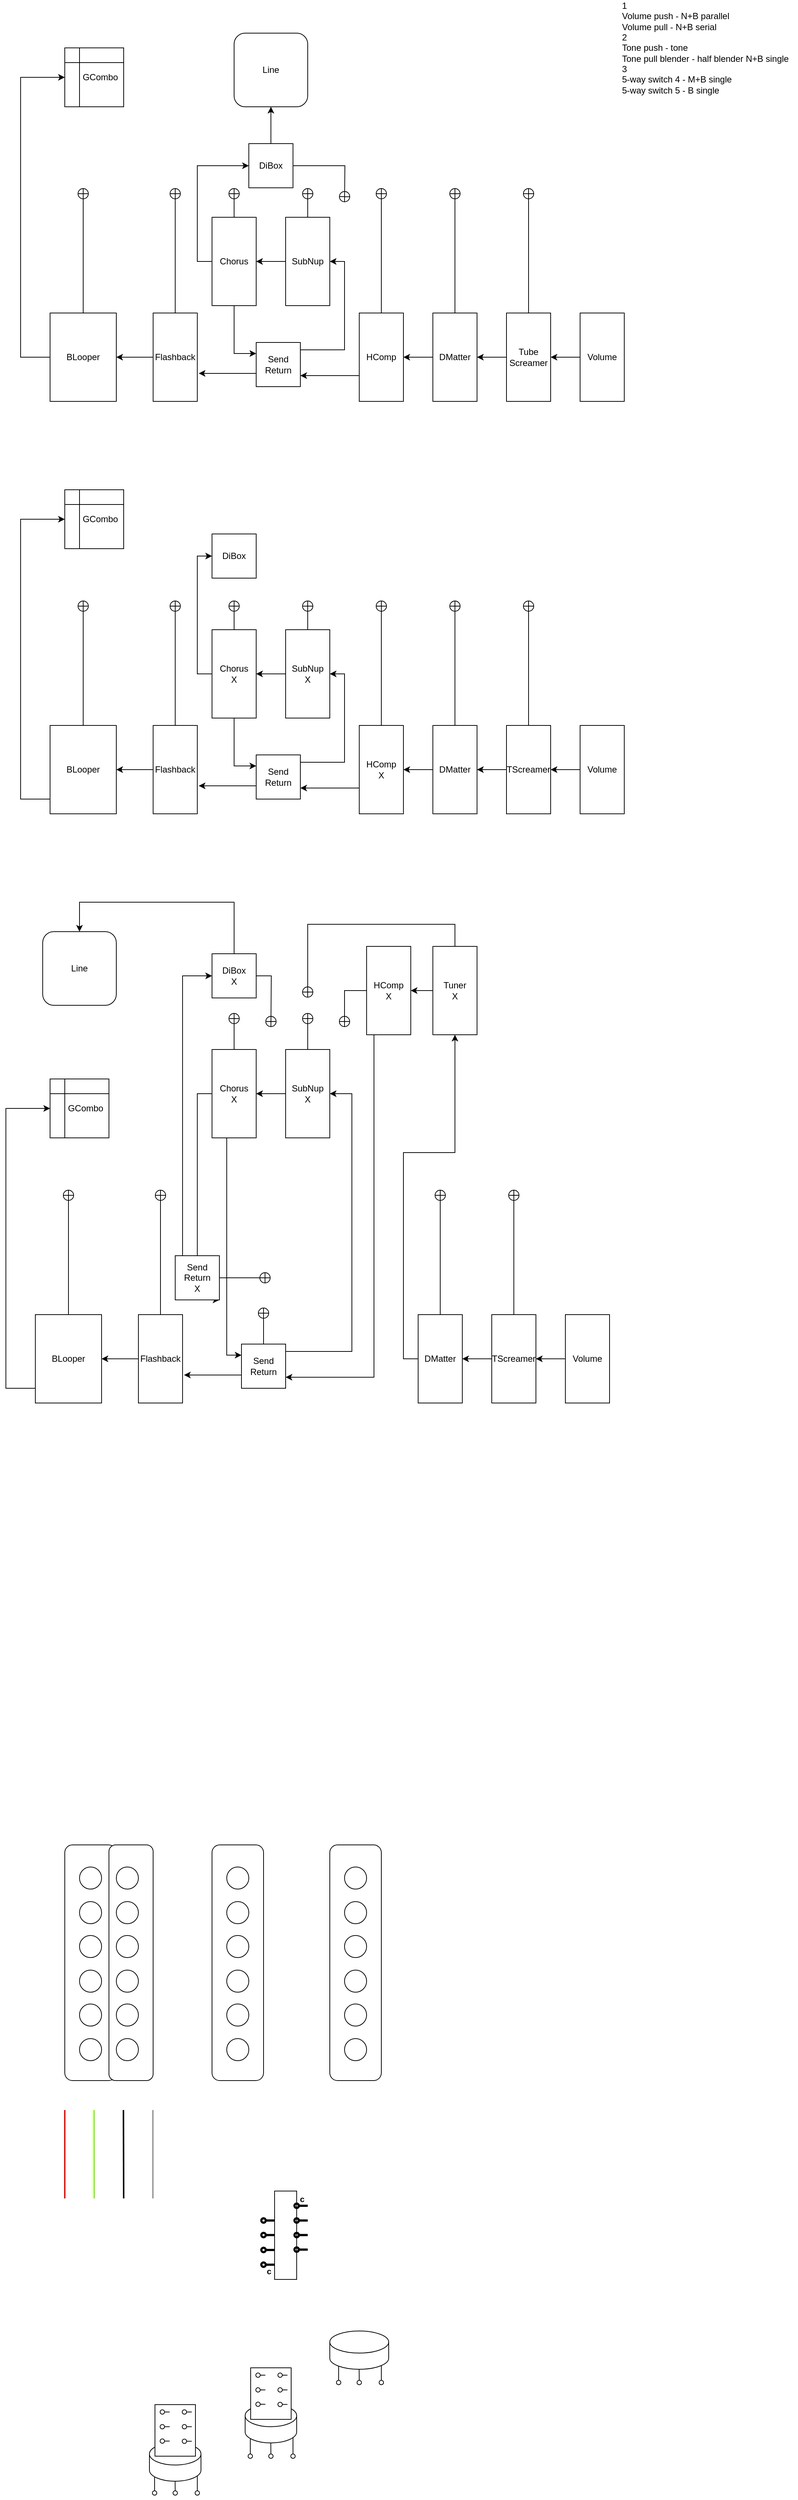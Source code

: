 <mxfile version="14.6.6" type="github">
  <diagram id="bpvqkjl4aAlvQeULc8f-" name="Page-1">
    <mxGraphModel dx="1541" dy="1143" grid="1" gridSize="10" guides="1" tooltips="1" connect="1" arrows="1" fold="1" page="1" pageScale="1" pageWidth="1920" pageHeight="1200" math="0" shadow="0">
      <root>
        <mxCell id="0" />
        <mxCell id="1" parent="0" />
        <mxCell id="CZ7tdCFtSL8VP4PfFQM6-72" value="" style="endArrow=none;html=1;startArrow=oval;startFill=0;" edge="1" parent="1">
          <mxGeometry width="50" height="50" relative="1" as="geometry">
            <mxPoint x="282" y="3400" as="sourcePoint" />
            <mxPoint x="282" y="3370" as="targetPoint" />
          </mxGeometry>
        </mxCell>
        <mxCell id="CZ7tdCFtSL8VP4PfFQM6-73" value="" style="endArrow=none;html=1;startArrow=oval;startFill=0;" edge="1" parent="1">
          <mxGeometry width="50" height="50" relative="1" as="geometry">
            <mxPoint x="310" y="3400" as="sourcePoint" />
            <mxPoint x="309.75" y="3370" as="targetPoint" />
          </mxGeometry>
        </mxCell>
        <mxCell id="CZ7tdCFtSL8VP4PfFQM6-74" value="" style="endArrow=none;html=1;startArrow=oval;startFill=0;" edge="1" parent="1">
          <mxGeometry width="50" height="50" relative="1" as="geometry">
            <mxPoint x="340" y="3400" as="sourcePoint" />
            <mxPoint x="340" y="3370" as="targetPoint" />
          </mxGeometry>
        </mxCell>
        <mxCell id="CZ7tdCFtSL8VP4PfFQM6-83" value="" style="shape=cylinder3;whiteSpace=wrap;html=1;boundedLbl=1;backgroundOutline=1;size=15;" vertex="1" parent="1">
          <mxGeometry x="275" y="3332" width="70" height="52" as="geometry" />
        </mxCell>
        <mxCell id="TJ2ZDpxeR_JlbvTuaroh-30" style="edgeStyle=orthogonalEdgeStyle;rounded=0;orthogonalLoop=1;jettySize=auto;html=1;entryX=0.5;entryY=0;entryDx=0;entryDy=0;" parent="1" source="TJ2ZDpxeR_JlbvTuaroh-1" target="TJ2ZDpxeR_JlbvTuaroh-3" edge="1">
          <mxGeometry relative="1" as="geometry" />
        </mxCell>
        <mxCell id="TJ2ZDpxeR_JlbvTuaroh-38" style="edgeStyle=orthogonalEdgeStyle;rounded=0;orthogonalLoop=1;jettySize=auto;html=1;endArrow=circlePlus;endFill=0;" parent="1" source="TJ2ZDpxeR_JlbvTuaroh-1" edge="1">
          <mxGeometry relative="1" as="geometry">
            <mxPoint x="310" y="270" as="targetPoint" />
          </mxGeometry>
        </mxCell>
        <mxCell id="TJ2ZDpxeR_JlbvTuaroh-1" value="Flashback" style="rounded=0;whiteSpace=wrap;html=1;direction=south;" parent="1" vertex="1">
          <mxGeometry x="280" y="440" width="60" height="120" as="geometry" />
        </mxCell>
        <mxCell id="TJ2ZDpxeR_JlbvTuaroh-17" value="" style="edgeStyle=orthogonalEdgeStyle;rounded=0;orthogonalLoop=1;jettySize=auto;html=1;" parent="1" source="TJ2ZDpxeR_JlbvTuaroh-2" target="TJ2ZDpxeR_JlbvTuaroh-7" edge="1">
          <mxGeometry relative="1" as="geometry" />
        </mxCell>
        <mxCell id="TJ2ZDpxeR_JlbvTuaroh-33" style="edgeStyle=orthogonalEdgeStyle;rounded=0;orthogonalLoop=1;jettySize=auto;html=1;endArrow=circlePlus;endFill=0;" parent="1" source="TJ2ZDpxeR_JlbvTuaroh-2" edge="1">
          <mxGeometry relative="1" as="geometry">
            <mxPoint x="790" y="270" as="targetPoint" />
            <Array as="points">
              <mxPoint x="790" y="420" />
              <mxPoint x="790" y="420" />
            </Array>
          </mxGeometry>
        </mxCell>
        <mxCell id="TJ2ZDpxeR_JlbvTuaroh-2" value="Tube&lt;br&gt;Screamer" style="rounded=0;whiteSpace=wrap;html=1;direction=south;" parent="1" vertex="1">
          <mxGeometry x="760" y="440" width="60" height="120" as="geometry" />
        </mxCell>
        <mxCell id="TJ2ZDpxeR_JlbvTuaroh-40" style="edgeStyle=orthogonalEdgeStyle;rounded=0;orthogonalLoop=1;jettySize=auto;html=1;endArrow=circlePlus;endFill=0;" parent="1" source="TJ2ZDpxeR_JlbvTuaroh-3" edge="1">
          <mxGeometry relative="1" as="geometry">
            <mxPoint x="185" y="270" as="targetPoint" />
          </mxGeometry>
        </mxCell>
        <mxCell id="TJ2ZDpxeR_JlbvTuaroh-43" style="edgeStyle=orthogonalEdgeStyle;rounded=0;orthogonalLoop=1;jettySize=auto;html=1;entryX=0;entryY=0.5;entryDx=0;entryDy=0;endArrow=classic;endFill=1;" parent="1" source="TJ2ZDpxeR_JlbvTuaroh-3" target="TJ2ZDpxeR_JlbvTuaroh-12" edge="1">
          <mxGeometry relative="1" as="geometry">
            <Array as="points">
              <mxPoint x="100" y="500" />
              <mxPoint x="100" y="120" />
            </Array>
          </mxGeometry>
        </mxCell>
        <mxCell id="TJ2ZDpxeR_JlbvTuaroh-3" value="BLooper" style="rounded=0;whiteSpace=wrap;html=1;direction=south;" parent="1" vertex="1">
          <mxGeometry x="140" y="440" width="90" height="120" as="geometry" />
        </mxCell>
        <mxCell id="TJ2ZDpxeR_JlbvTuaroh-25" style="edgeStyle=orthogonalEdgeStyle;rounded=0;orthogonalLoop=1;jettySize=auto;html=1;entryX=0.5;entryY=0;entryDx=0;entryDy=0;" parent="1" source="TJ2ZDpxeR_JlbvTuaroh-4" target="TJ2ZDpxeR_JlbvTuaroh-5" edge="1">
          <mxGeometry relative="1" as="geometry">
            <mxPoint x="310" y="660" as="targetPoint" />
            <Array as="points">
              <mxPoint x="430" y="370" />
              <mxPoint x="430" y="370" />
            </Array>
          </mxGeometry>
        </mxCell>
        <mxCell id="TJ2ZDpxeR_JlbvTuaroh-26" style="edgeStyle=orthogonalEdgeStyle;rounded=0;orthogonalLoop=1;jettySize=auto;html=1;entryX=0.5;entryY=1;entryDx=0;entryDy=0;exitX=0.5;exitY=1;exitDx=0;exitDy=0;" parent="1" source="TJ2ZDpxeR_JlbvTuaroh-5" target="TJ2ZDpxeR_JlbvTuaroh-10" edge="1">
          <mxGeometry relative="1" as="geometry">
            <Array as="points">
              <mxPoint x="340" y="370" />
              <mxPoint x="340" y="240" />
            </Array>
          </mxGeometry>
        </mxCell>
        <mxCell id="TJ2ZDpxeR_JlbvTuaroh-36" style="edgeStyle=orthogonalEdgeStyle;rounded=0;orthogonalLoop=1;jettySize=auto;html=1;exitX=0;exitY=0.5;exitDx=0;exitDy=0;endArrow=circlePlus;endFill=0;" parent="1" source="TJ2ZDpxeR_JlbvTuaroh-4" edge="1">
          <mxGeometry relative="1" as="geometry">
            <mxPoint x="490" y="270" as="targetPoint" />
          </mxGeometry>
        </mxCell>
        <mxCell id="TJ2ZDpxeR_JlbvTuaroh-4" value="SubNup" style="rounded=0;whiteSpace=wrap;html=1;direction=south;" parent="1" vertex="1">
          <mxGeometry x="460" y="310" width="60" height="120" as="geometry" />
        </mxCell>
        <mxCell id="TJ2ZDpxeR_JlbvTuaroh-28" style="edgeStyle=orthogonalEdgeStyle;rounded=0;orthogonalLoop=1;jettySize=auto;html=1;entryX=0.25;entryY=1;entryDx=0;entryDy=0;" parent="1" source="TJ2ZDpxeR_JlbvTuaroh-5" target="TJ2ZDpxeR_JlbvTuaroh-13" edge="1">
          <mxGeometry relative="1" as="geometry" />
        </mxCell>
        <mxCell id="TJ2ZDpxeR_JlbvTuaroh-37" style="edgeStyle=orthogonalEdgeStyle;rounded=0;orthogonalLoop=1;jettySize=auto;html=1;endArrow=circlePlus;endFill=0;" parent="1" source="TJ2ZDpxeR_JlbvTuaroh-5" edge="1">
          <mxGeometry relative="1" as="geometry">
            <mxPoint x="390" y="270" as="targetPoint" />
          </mxGeometry>
        </mxCell>
        <mxCell id="TJ2ZDpxeR_JlbvTuaroh-5" value="Chorus" style="rounded=0;whiteSpace=wrap;html=1;direction=south;" parent="1" vertex="1">
          <mxGeometry x="360" y="310" width="60" height="120" as="geometry" />
        </mxCell>
        <mxCell id="TJ2ZDpxeR_JlbvTuaroh-21" style="edgeStyle=orthogonalEdgeStyle;rounded=0;orthogonalLoop=1;jettySize=auto;html=1;entryX=0.75;entryY=0;entryDx=0;entryDy=0;" parent="1" source="TJ2ZDpxeR_JlbvTuaroh-6" target="TJ2ZDpxeR_JlbvTuaroh-13" edge="1">
          <mxGeometry relative="1" as="geometry">
            <Array as="points">
              <mxPoint x="510" y="525" />
              <mxPoint x="510" y="525" />
            </Array>
          </mxGeometry>
        </mxCell>
        <mxCell id="TJ2ZDpxeR_JlbvTuaroh-35" style="edgeStyle=orthogonalEdgeStyle;rounded=0;orthogonalLoop=1;jettySize=auto;html=1;endArrow=circlePlus;endFill=0;" parent="1" source="TJ2ZDpxeR_JlbvTuaroh-6" edge="1">
          <mxGeometry relative="1" as="geometry">
            <mxPoint x="590" y="270" as="targetPoint" />
          </mxGeometry>
        </mxCell>
        <mxCell id="TJ2ZDpxeR_JlbvTuaroh-6" value="HComp" style="rounded=0;whiteSpace=wrap;html=1;direction=south;" parent="1" vertex="1">
          <mxGeometry x="560" y="440" width="60" height="120" as="geometry" />
        </mxCell>
        <mxCell id="TJ2ZDpxeR_JlbvTuaroh-34" style="edgeStyle=orthogonalEdgeStyle;rounded=0;orthogonalLoop=1;jettySize=auto;html=1;endArrow=circlePlus;endFill=0;" parent="1" source="TJ2ZDpxeR_JlbvTuaroh-7" edge="1">
          <mxGeometry relative="1" as="geometry">
            <mxPoint x="690" y="270" as="targetPoint" />
          </mxGeometry>
        </mxCell>
        <mxCell id="TJ2ZDpxeR_JlbvTuaroh-7" value="DMatter" style="rounded=0;whiteSpace=wrap;html=1;direction=south;" parent="1" vertex="1">
          <mxGeometry x="660" y="440" width="60" height="120" as="geometry" />
        </mxCell>
        <mxCell id="TJ2ZDpxeR_JlbvTuaroh-20" style="edgeStyle=orthogonalEdgeStyle;rounded=0;orthogonalLoop=1;jettySize=auto;html=1;entryX=0.5;entryY=0;entryDx=0;entryDy=0;" parent="1" source="TJ2ZDpxeR_JlbvTuaroh-8" target="TJ2ZDpxeR_JlbvTuaroh-2" edge="1">
          <mxGeometry relative="1" as="geometry">
            <mxPoint x="740" y="525" as="targetPoint" />
            <Array as="points">
              <mxPoint x="840" y="500" />
              <mxPoint x="840" y="500" />
            </Array>
          </mxGeometry>
        </mxCell>
        <mxCell id="TJ2ZDpxeR_JlbvTuaroh-8" value="Volume" style="rounded=0;whiteSpace=wrap;html=1;direction=south;" parent="1" vertex="1">
          <mxGeometry x="860" y="440" width="60" height="120" as="geometry" />
        </mxCell>
        <mxCell id="TJ2ZDpxeR_JlbvTuaroh-41" style="edgeStyle=orthogonalEdgeStyle;rounded=0;orthogonalLoop=1;jettySize=auto;html=1;endArrow=circlePlus;endFill=0;" parent="1" source="TJ2ZDpxeR_JlbvTuaroh-10" edge="1">
          <mxGeometry relative="1" as="geometry">
            <mxPoint x="540" y="290" as="targetPoint" />
          </mxGeometry>
        </mxCell>
        <mxCell id="TJ2ZDpxeR_JlbvTuaroh-42" style="edgeStyle=orthogonalEdgeStyle;rounded=0;orthogonalLoop=1;jettySize=auto;html=1;entryX=0.5;entryY=1;entryDx=0;entryDy=0;endArrow=classic;endFill=1;" parent="1" source="TJ2ZDpxeR_JlbvTuaroh-10" target="TJ2ZDpxeR_JlbvTuaroh-11" edge="1">
          <mxGeometry relative="1" as="geometry" />
        </mxCell>
        <mxCell id="TJ2ZDpxeR_JlbvTuaroh-10" value="DiBox" style="rounded=0;whiteSpace=wrap;html=1;direction=south;" parent="1" vertex="1">
          <mxGeometry x="410" y="210" width="60" height="60" as="geometry" />
        </mxCell>
        <mxCell id="TJ2ZDpxeR_JlbvTuaroh-11" value="Line" style="rounded=1;whiteSpace=wrap;html=1;" parent="1" vertex="1">
          <mxGeometry x="390" y="60" width="100" height="100" as="geometry" />
        </mxCell>
        <mxCell id="TJ2ZDpxeR_JlbvTuaroh-12" value="&amp;nbsp; &amp;nbsp; &amp;nbsp;GCombo" style="shape=internalStorage;whiteSpace=wrap;html=1;backgroundOutline=1;" parent="1" vertex="1">
          <mxGeometry x="160" y="80" width="80" height="80" as="geometry" />
        </mxCell>
        <mxCell id="TJ2ZDpxeR_JlbvTuaroh-24" style="edgeStyle=orthogonalEdgeStyle;rounded=0;orthogonalLoop=1;jettySize=auto;html=1;entryX=0.5;entryY=0;entryDx=0;entryDy=0;" parent="1" source="TJ2ZDpxeR_JlbvTuaroh-13" target="TJ2ZDpxeR_JlbvTuaroh-4" edge="1">
          <mxGeometry relative="1" as="geometry">
            <Array as="points">
              <mxPoint x="540" y="490" />
              <mxPoint x="540" y="370" />
            </Array>
          </mxGeometry>
        </mxCell>
        <mxCell id="TJ2ZDpxeR_JlbvTuaroh-29" style="edgeStyle=orthogonalEdgeStyle;rounded=0;orthogonalLoop=1;jettySize=auto;html=1;entryX=0.683;entryY=-0.033;entryDx=0;entryDy=0;entryPerimeter=0;" parent="1" source="TJ2ZDpxeR_JlbvTuaroh-13" target="TJ2ZDpxeR_JlbvTuaroh-1" edge="1">
          <mxGeometry relative="1" as="geometry">
            <mxPoint x="360" y="510" as="targetPoint" />
            <Array as="points">
              <mxPoint x="400" y="522" />
              <mxPoint x="400" y="522" />
            </Array>
          </mxGeometry>
        </mxCell>
        <mxCell id="TJ2ZDpxeR_JlbvTuaroh-13" value="Send&lt;br&gt;Return" style="rounded=0;whiteSpace=wrap;html=1;direction=south;" parent="1" vertex="1">
          <mxGeometry x="420" y="480" width="60" height="60" as="geometry" />
        </mxCell>
        <mxCell id="TJ2ZDpxeR_JlbvTuaroh-16" value="" style="edgeStyle=orthogonalEdgeStyle;rounded=0;orthogonalLoop=1;jettySize=auto;html=1;exitX=0.5;exitY=1;exitDx=0;exitDy=0;" parent="1" source="TJ2ZDpxeR_JlbvTuaroh-7" target="TJ2ZDpxeR_JlbvTuaroh-6" edge="1">
          <mxGeometry relative="1" as="geometry">
            <mxPoint x="680" y="520" as="sourcePoint" />
            <Array as="points">
              <mxPoint x="640" y="500" />
              <mxPoint x="640" y="500" />
            </Array>
          </mxGeometry>
        </mxCell>
        <mxCell id="TJ2ZDpxeR_JlbvTuaroh-44" style="edgeStyle=orthogonalEdgeStyle;rounded=0;orthogonalLoop=1;jettySize=auto;html=1;entryX=0.5;entryY=0;entryDx=0;entryDy=0;" parent="1" source="TJ2ZDpxeR_JlbvTuaroh-46" target="TJ2ZDpxeR_JlbvTuaroh-52" edge="1">
          <mxGeometry relative="1" as="geometry" />
        </mxCell>
        <mxCell id="TJ2ZDpxeR_JlbvTuaroh-45" style="edgeStyle=orthogonalEdgeStyle;rounded=0;orthogonalLoop=1;jettySize=auto;html=1;endArrow=circlePlus;endFill=0;" parent="1" source="TJ2ZDpxeR_JlbvTuaroh-46" edge="1">
          <mxGeometry relative="1" as="geometry">
            <mxPoint x="310" y="830" as="targetPoint" />
          </mxGeometry>
        </mxCell>
        <mxCell id="TJ2ZDpxeR_JlbvTuaroh-46" value="Flashback" style="rounded=0;whiteSpace=wrap;html=1;direction=south;" parent="1" vertex="1">
          <mxGeometry x="280" y="1000" width="60" height="120" as="geometry" />
        </mxCell>
        <mxCell id="TJ2ZDpxeR_JlbvTuaroh-47" value="" style="edgeStyle=orthogonalEdgeStyle;rounded=0;orthogonalLoop=1;jettySize=auto;html=1;" parent="1" source="TJ2ZDpxeR_JlbvTuaroh-49" target="TJ2ZDpxeR_JlbvTuaroh-65" edge="1">
          <mxGeometry relative="1" as="geometry" />
        </mxCell>
        <mxCell id="TJ2ZDpxeR_JlbvTuaroh-48" style="edgeStyle=orthogonalEdgeStyle;rounded=0;orthogonalLoop=1;jettySize=auto;html=1;endArrow=circlePlus;endFill=0;" parent="1" source="TJ2ZDpxeR_JlbvTuaroh-49" edge="1">
          <mxGeometry relative="1" as="geometry">
            <mxPoint x="790" y="830" as="targetPoint" />
            <Array as="points">
              <mxPoint x="790" y="830" />
            </Array>
          </mxGeometry>
        </mxCell>
        <mxCell id="TJ2ZDpxeR_JlbvTuaroh-49" value="TScreamer" style="rounded=0;whiteSpace=wrap;html=1;direction=south;" parent="1" vertex="1">
          <mxGeometry x="760" y="1000" width="60" height="120" as="geometry" />
        </mxCell>
        <mxCell id="TJ2ZDpxeR_JlbvTuaroh-50" style="edgeStyle=orthogonalEdgeStyle;rounded=0;orthogonalLoop=1;jettySize=auto;html=1;endArrow=circlePlus;endFill=0;" parent="1" source="TJ2ZDpxeR_JlbvTuaroh-52" edge="1">
          <mxGeometry relative="1" as="geometry">
            <mxPoint x="185" y="830" as="targetPoint" />
          </mxGeometry>
        </mxCell>
        <mxCell id="TJ2ZDpxeR_JlbvTuaroh-51" style="edgeStyle=orthogonalEdgeStyle;rounded=0;orthogonalLoop=1;jettySize=auto;html=1;entryX=0;entryY=0.5;entryDx=0;entryDy=0;endArrow=classic;endFill=1;" parent="1" source="TJ2ZDpxeR_JlbvTuaroh-52" target="TJ2ZDpxeR_JlbvTuaroh-72" edge="1">
          <mxGeometry relative="1" as="geometry">
            <Array as="points">
              <mxPoint x="100" y="1100" />
              <mxPoint x="100" y="720" />
            </Array>
          </mxGeometry>
        </mxCell>
        <mxCell id="TJ2ZDpxeR_JlbvTuaroh-52" value="BLooper" style="rounded=0;whiteSpace=wrap;html=1;direction=south;" parent="1" vertex="1">
          <mxGeometry x="140" y="1000" width="90" height="120" as="geometry" />
        </mxCell>
        <mxCell id="TJ2ZDpxeR_JlbvTuaroh-53" style="edgeStyle=orthogonalEdgeStyle;rounded=0;orthogonalLoop=1;jettySize=auto;html=1;entryX=0.5;entryY=0;entryDx=0;entryDy=0;" parent="1" source="TJ2ZDpxeR_JlbvTuaroh-56" target="TJ2ZDpxeR_JlbvTuaroh-59" edge="1">
          <mxGeometry relative="1" as="geometry">
            <mxPoint x="310" y="1220" as="targetPoint" />
            <Array as="points">
              <mxPoint x="430" y="930" />
              <mxPoint x="430" y="930" />
            </Array>
          </mxGeometry>
        </mxCell>
        <mxCell id="TJ2ZDpxeR_JlbvTuaroh-54" style="edgeStyle=orthogonalEdgeStyle;rounded=0;orthogonalLoop=1;jettySize=auto;html=1;entryX=0.5;entryY=1;entryDx=0;entryDy=0;exitX=0.5;exitY=1;exitDx=0;exitDy=0;" parent="1" source="TJ2ZDpxeR_JlbvTuaroh-59" target="TJ2ZDpxeR_JlbvTuaroh-70" edge="1">
          <mxGeometry relative="1" as="geometry">
            <Array as="points">
              <mxPoint x="340" y="930" />
              <mxPoint x="340" y="770" />
            </Array>
          </mxGeometry>
        </mxCell>
        <mxCell id="TJ2ZDpxeR_JlbvTuaroh-55" style="edgeStyle=orthogonalEdgeStyle;rounded=0;orthogonalLoop=1;jettySize=auto;html=1;exitX=0;exitY=0.5;exitDx=0;exitDy=0;endArrow=circlePlus;endFill=0;" parent="1" source="TJ2ZDpxeR_JlbvTuaroh-56" edge="1">
          <mxGeometry relative="1" as="geometry">
            <mxPoint x="490" y="830" as="targetPoint" />
          </mxGeometry>
        </mxCell>
        <mxCell id="TJ2ZDpxeR_JlbvTuaroh-56" value="SubNup&lt;br&gt;X" style="rounded=0;whiteSpace=wrap;html=1;direction=south;" parent="1" vertex="1">
          <mxGeometry x="460" y="870" width="60" height="120" as="geometry" />
        </mxCell>
        <mxCell id="TJ2ZDpxeR_JlbvTuaroh-57" style="edgeStyle=orthogonalEdgeStyle;rounded=0;orthogonalLoop=1;jettySize=auto;html=1;entryX=0.25;entryY=1;entryDx=0;entryDy=0;" parent="1" source="TJ2ZDpxeR_JlbvTuaroh-59" target="TJ2ZDpxeR_JlbvTuaroh-75" edge="1">
          <mxGeometry relative="1" as="geometry" />
        </mxCell>
        <mxCell id="TJ2ZDpxeR_JlbvTuaroh-58" style="edgeStyle=orthogonalEdgeStyle;rounded=0;orthogonalLoop=1;jettySize=auto;html=1;endArrow=circlePlus;endFill=0;" parent="1" source="TJ2ZDpxeR_JlbvTuaroh-59" edge="1">
          <mxGeometry relative="1" as="geometry">
            <mxPoint x="390" y="830" as="targetPoint" />
          </mxGeometry>
        </mxCell>
        <mxCell id="TJ2ZDpxeR_JlbvTuaroh-59" value="Chorus&lt;br&gt;X" style="rounded=0;whiteSpace=wrap;html=1;direction=south;" parent="1" vertex="1">
          <mxGeometry x="360" y="870" width="60" height="120" as="geometry" />
        </mxCell>
        <mxCell id="TJ2ZDpxeR_JlbvTuaroh-60" style="edgeStyle=orthogonalEdgeStyle;rounded=0;orthogonalLoop=1;jettySize=auto;html=1;entryX=0.75;entryY=0;entryDx=0;entryDy=0;" parent="1" source="TJ2ZDpxeR_JlbvTuaroh-62" target="TJ2ZDpxeR_JlbvTuaroh-75" edge="1">
          <mxGeometry relative="1" as="geometry">
            <Array as="points">
              <mxPoint x="510" y="1085" />
              <mxPoint x="510" y="1085" />
            </Array>
          </mxGeometry>
        </mxCell>
        <mxCell id="TJ2ZDpxeR_JlbvTuaroh-61" style="edgeStyle=orthogonalEdgeStyle;rounded=0;orthogonalLoop=1;jettySize=auto;html=1;endArrow=circlePlus;endFill=0;" parent="1" source="TJ2ZDpxeR_JlbvTuaroh-62" edge="1">
          <mxGeometry relative="1" as="geometry">
            <mxPoint x="590" y="830" as="targetPoint" />
          </mxGeometry>
        </mxCell>
        <mxCell id="TJ2ZDpxeR_JlbvTuaroh-62" value="HComp&lt;br&gt;X" style="rounded=0;whiteSpace=wrap;html=1;direction=south;" parent="1" vertex="1">
          <mxGeometry x="560" y="1000" width="60" height="120" as="geometry" />
        </mxCell>
        <mxCell id="TJ2ZDpxeR_JlbvTuaroh-64" style="edgeStyle=orthogonalEdgeStyle;rounded=0;orthogonalLoop=1;jettySize=auto;html=1;endArrow=circlePlus;endFill=0;" parent="1" source="TJ2ZDpxeR_JlbvTuaroh-65" edge="1">
          <mxGeometry relative="1" as="geometry">
            <mxPoint x="690" y="830" as="targetPoint" />
          </mxGeometry>
        </mxCell>
        <mxCell id="TJ2ZDpxeR_JlbvTuaroh-65" value="DMatter" style="rounded=0;whiteSpace=wrap;html=1;direction=south;" parent="1" vertex="1">
          <mxGeometry x="660" y="1000" width="60" height="120" as="geometry" />
        </mxCell>
        <mxCell id="TJ2ZDpxeR_JlbvTuaroh-66" style="edgeStyle=orthogonalEdgeStyle;rounded=0;orthogonalLoop=1;jettySize=auto;html=1;entryX=0.5;entryY=0;entryDx=0;entryDy=0;" parent="1" source="TJ2ZDpxeR_JlbvTuaroh-67" target="TJ2ZDpxeR_JlbvTuaroh-49" edge="1">
          <mxGeometry relative="1" as="geometry">
            <Array as="points">
              <mxPoint x="840" y="1060" />
              <mxPoint x="840" y="1060" />
            </Array>
            <mxPoint x="740" y="1085" as="targetPoint" />
          </mxGeometry>
        </mxCell>
        <mxCell id="TJ2ZDpxeR_JlbvTuaroh-67" value="Volume" style="rounded=0;whiteSpace=wrap;html=1;direction=south;" parent="1" vertex="1">
          <mxGeometry x="860" y="1000" width="60" height="120" as="geometry" />
        </mxCell>
        <mxCell id="TJ2ZDpxeR_JlbvTuaroh-70" value="DiBox" style="rounded=0;whiteSpace=wrap;html=1;direction=south;" parent="1" vertex="1">
          <mxGeometry x="360" y="740" width="60" height="60" as="geometry" />
        </mxCell>
        <mxCell id="TJ2ZDpxeR_JlbvTuaroh-72" value="&amp;nbsp; &amp;nbsp; &amp;nbsp;GCombo" style="shape=internalStorage;whiteSpace=wrap;html=1;backgroundOutline=1;" parent="1" vertex="1">
          <mxGeometry x="160" y="680" width="80" height="80" as="geometry" />
        </mxCell>
        <mxCell id="TJ2ZDpxeR_JlbvTuaroh-73" style="edgeStyle=orthogonalEdgeStyle;rounded=0;orthogonalLoop=1;jettySize=auto;html=1;entryX=0.5;entryY=0;entryDx=0;entryDy=0;" parent="1" source="TJ2ZDpxeR_JlbvTuaroh-75" target="TJ2ZDpxeR_JlbvTuaroh-56" edge="1">
          <mxGeometry relative="1" as="geometry">
            <Array as="points">
              <mxPoint x="540" y="1050" />
              <mxPoint x="540" y="930" />
            </Array>
          </mxGeometry>
        </mxCell>
        <mxCell id="TJ2ZDpxeR_JlbvTuaroh-74" style="edgeStyle=orthogonalEdgeStyle;rounded=0;orthogonalLoop=1;jettySize=auto;html=1;entryX=0.683;entryY=-0.033;entryDx=0;entryDy=0;entryPerimeter=0;" parent="1" source="TJ2ZDpxeR_JlbvTuaroh-75" target="TJ2ZDpxeR_JlbvTuaroh-46" edge="1">
          <mxGeometry relative="1" as="geometry">
            <mxPoint x="360" y="1070" as="targetPoint" />
            <Array as="points">
              <mxPoint x="400" y="1082" />
              <mxPoint x="400" y="1082" />
            </Array>
          </mxGeometry>
        </mxCell>
        <mxCell id="TJ2ZDpxeR_JlbvTuaroh-75" value="Send&lt;br&gt;Return" style="rounded=0;whiteSpace=wrap;html=1;direction=south;" parent="1" vertex="1">
          <mxGeometry x="420" y="1040" width="60" height="60" as="geometry" />
        </mxCell>
        <mxCell id="TJ2ZDpxeR_JlbvTuaroh-76" value="" style="edgeStyle=orthogonalEdgeStyle;rounded=0;orthogonalLoop=1;jettySize=auto;html=1;exitX=0.5;exitY=1;exitDx=0;exitDy=0;" parent="1" source="TJ2ZDpxeR_JlbvTuaroh-65" target="TJ2ZDpxeR_JlbvTuaroh-62" edge="1">
          <mxGeometry relative="1" as="geometry">
            <Array as="points">
              <mxPoint x="650" y="1060" />
              <mxPoint x="650" y="1060" />
            </Array>
            <mxPoint x="680" y="1080" as="sourcePoint" />
          </mxGeometry>
        </mxCell>
        <mxCell id="TJ2ZDpxeR_JlbvTuaroh-79" style="edgeStyle=orthogonalEdgeStyle;rounded=0;orthogonalLoop=1;jettySize=auto;html=1;entryX=0.5;entryY=0;entryDx=0;entryDy=0;" parent="1" source="TJ2ZDpxeR_JlbvTuaroh-81" target="TJ2ZDpxeR_JlbvTuaroh-87" edge="1">
          <mxGeometry relative="1" as="geometry" />
        </mxCell>
        <mxCell id="TJ2ZDpxeR_JlbvTuaroh-80" style="edgeStyle=orthogonalEdgeStyle;rounded=0;orthogonalLoop=1;jettySize=auto;html=1;endArrow=circlePlus;endFill=0;" parent="1" source="TJ2ZDpxeR_JlbvTuaroh-81" edge="1">
          <mxGeometry relative="1" as="geometry">
            <mxPoint x="290" y="1630" as="targetPoint" />
          </mxGeometry>
        </mxCell>
        <mxCell id="TJ2ZDpxeR_JlbvTuaroh-81" value="Flashback" style="rounded=0;whiteSpace=wrap;html=1;direction=south;" parent="1" vertex="1">
          <mxGeometry x="260" y="1800" width="60" height="120" as="geometry" />
        </mxCell>
        <mxCell id="TJ2ZDpxeR_JlbvTuaroh-82" value="" style="edgeStyle=orthogonalEdgeStyle;rounded=0;orthogonalLoop=1;jettySize=auto;html=1;" parent="1" source="TJ2ZDpxeR_JlbvTuaroh-84" target="TJ2ZDpxeR_JlbvTuaroh-99" edge="1">
          <mxGeometry relative="1" as="geometry" />
        </mxCell>
        <mxCell id="TJ2ZDpxeR_JlbvTuaroh-83" style="edgeStyle=orthogonalEdgeStyle;rounded=0;orthogonalLoop=1;jettySize=auto;html=1;endArrow=circlePlus;endFill=0;" parent="1" source="TJ2ZDpxeR_JlbvTuaroh-84" edge="1">
          <mxGeometry relative="1" as="geometry">
            <mxPoint x="770" y="1630" as="targetPoint" />
            <Array as="points">
              <mxPoint x="770" y="1630" />
            </Array>
          </mxGeometry>
        </mxCell>
        <mxCell id="TJ2ZDpxeR_JlbvTuaroh-84" value="TScreamer" style="rounded=0;whiteSpace=wrap;html=1;direction=south;" parent="1" vertex="1">
          <mxGeometry x="740" y="1800" width="60" height="120" as="geometry" />
        </mxCell>
        <mxCell id="TJ2ZDpxeR_JlbvTuaroh-85" style="edgeStyle=orthogonalEdgeStyle;rounded=0;orthogonalLoop=1;jettySize=auto;html=1;endArrow=circlePlus;endFill=0;" parent="1" source="TJ2ZDpxeR_JlbvTuaroh-87" edge="1">
          <mxGeometry relative="1" as="geometry">
            <mxPoint x="165" y="1630" as="targetPoint" />
          </mxGeometry>
        </mxCell>
        <mxCell id="TJ2ZDpxeR_JlbvTuaroh-86" style="edgeStyle=orthogonalEdgeStyle;rounded=0;orthogonalLoop=1;jettySize=auto;html=1;entryX=0;entryY=0.5;entryDx=0;entryDy=0;endArrow=classic;endFill=1;" parent="1" source="TJ2ZDpxeR_JlbvTuaroh-87" target="TJ2ZDpxeR_JlbvTuaroh-103" edge="1">
          <mxGeometry relative="1" as="geometry">
            <Array as="points">
              <mxPoint x="80" y="1900" />
              <mxPoint x="80" y="1520" />
            </Array>
          </mxGeometry>
        </mxCell>
        <mxCell id="TJ2ZDpxeR_JlbvTuaroh-87" value="BLooper" style="rounded=0;whiteSpace=wrap;html=1;direction=south;" parent="1" vertex="1">
          <mxGeometry x="120" y="1800" width="90" height="120" as="geometry" />
        </mxCell>
        <mxCell id="TJ2ZDpxeR_JlbvTuaroh-88" style="edgeStyle=orthogonalEdgeStyle;rounded=0;orthogonalLoop=1;jettySize=auto;html=1;entryX=0.5;entryY=0;entryDx=0;entryDy=0;" parent="1" source="TJ2ZDpxeR_JlbvTuaroh-91" target="TJ2ZDpxeR_JlbvTuaroh-94" edge="1">
          <mxGeometry relative="1" as="geometry">
            <mxPoint x="310" y="1790" as="targetPoint" />
            <Array as="points">
              <mxPoint x="430" y="1500" />
              <mxPoint x="430" y="1500" />
            </Array>
          </mxGeometry>
        </mxCell>
        <mxCell id="TJ2ZDpxeR_JlbvTuaroh-89" style="edgeStyle=orthogonalEdgeStyle;rounded=0;orthogonalLoop=1;jettySize=auto;html=1;entryX=1;entryY=0;entryDx=0;entryDy=0;exitX=0.5;exitY=1;exitDx=0;exitDy=0;" parent="1" source="TJ2ZDpxeR_JlbvTuaroh-94" target="TJ2ZDpxeR_JlbvTuaroh-111" edge="1">
          <mxGeometry relative="1" as="geometry">
            <Array as="points">
              <mxPoint x="340" y="1500" />
            </Array>
          </mxGeometry>
        </mxCell>
        <mxCell id="TJ2ZDpxeR_JlbvTuaroh-90" style="edgeStyle=orthogonalEdgeStyle;rounded=0;orthogonalLoop=1;jettySize=auto;html=1;exitX=0;exitY=0.5;exitDx=0;exitDy=0;endArrow=circlePlus;endFill=0;" parent="1" source="TJ2ZDpxeR_JlbvTuaroh-91" edge="1">
          <mxGeometry relative="1" as="geometry">
            <mxPoint x="490" y="1390" as="targetPoint" />
            <Array as="points">
              <mxPoint x="490" y="1400" />
              <mxPoint x="490" y="1400" />
            </Array>
          </mxGeometry>
        </mxCell>
        <mxCell id="TJ2ZDpxeR_JlbvTuaroh-91" value="SubNup&lt;br&gt;X" style="rounded=0;whiteSpace=wrap;html=1;direction=south;" parent="1" vertex="1">
          <mxGeometry x="460" y="1440" width="60" height="120" as="geometry" />
        </mxCell>
        <mxCell id="TJ2ZDpxeR_JlbvTuaroh-92" style="edgeStyle=orthogonalEdgeStyle;rounded=0;orthogonalLoop=1;jettySize=auto;html=1;entryX=0.25;entryY=1;entryDx=0;entryDy=0;" parent="1" source="TJ2ZDpxeR_JlbvTuaroh-94" target="TJ2ZDpxeR_JlbvTuaroh-106" edge="1">
          <mxGeometry relative="1" as="geometry">
            <Array as="points">
              <mxPoint x="380" y="1855" />
            </Array>
          </mxGeometry>
        </mxCell>
        <mxCell id="TJ2ZDpxeR_JlbvTuaroh-93" style="edgeStyle=orthogonalEdgeStyle;rounded=0;orthogonalLoop=1;jettySize=auto;html=1;endArrow=circlePlus;endFill=0;" parent="1" source="TJ2ZDpxeR_JlbvTuaroh-94" edge="1">
          <mxGeometry relative="1" as="geometry">
            <mxPoint x="390" y="1390" as="targetPoint" />
            <Array as="points">
              <mxPoint x="390" y="1400" />
              <mxPoint x="390" y="1400" />
            </Array>
          </mxGeometry>
        </mxCell>
        <mxCell id="TJ2ZDpxeR_JlbvTuaroh-94" value="Chorus&lt;br&gt;X" style="rounded=0;whiteSpace=wrap;html=1;direction=south;" parent="1" vertex="1">
          <mxGeometry x="360" y="1440" width="60" height="120" as="geometry" />
        </mxCell>
        <mxCell id="TJ2ZDpxeR_JlbvTuaroh-95" style="edgeStyle=orthogonalEdgeStyle;rounded=0;orthogonalLoop=1;jettySize=auto;html=1;entryX=0.75;entryY=0;entryDx=0;entryDy=0;" parent="1" source="TJ2ZDpxeR_JlbvTuaroh-97" target="TJ2ZDpxeR_JlbvTuaroh-106" edge="1">
          <mxGeometry relative="1" as="geometry">
            <Array as="points">
              <mxPoint x="580" y="1885" />
            </Array>
          </mxGeometry>
        </mxCell>
        <mxCell id="TJ2ZDpxeR_JlbvTuaroh-96" style="edgeStyle=orthogonalEdgeStyle;rounded=0;orthogonalLoop=1;jettySize=auto;html=1;endArrow=circlePlus;endFill=0;" parent="1" source="TJ2ZDpxeR_JlbvTuaroh-97" edge="1">
          <mxGeometry relative="1" as="geometry">
            <mxPoint x="540" y="1410" as="targetPoint" />
            <Array as="points">
              <mxPoint x="540" y="1360" />
            </Array>
          </mxGeometry>
        </mxCell>
        <mxCell id="TJ2ZDpxeR_JlbvTuaroh-97" value="HComp&lt;br&gt;X" style="rounded=0;whiteSpace=wrap;html=1;direction=south;" parent="1" vertex="1">
          <mxGeometry x="570" y="1300" width="60" height="120" as="geometry" />
        </mxCell>
        <mxCell id="TJ2ZDpxeR_JlbvTuaroh-98" style="edgeStyle=orthogonalEdgeStyle;rounded=0;orthogonalLoop=1;jettySize=auto;html=1;endArrow=circlePlus;endFill=0;" parent="1" source="TJ2ZDpxeR_JlbvTuaroh-99" edge="1">
          <mxGeometry relative="1" as="geometry">
            <mxPoint x="670" y="1630" as="targetPoint" />
          </mxGeometry>
        </mxCell>
        <mxCell id="TJ2ZDpxeR_JlbvTuaroh-99" value="DMatter" style="rounded=0;whiteSpace=wrap;html=1;direction=south;" parent="1" vertex="1">
          <mxGeometry x="640" y="1800" width="60" height="120" as="geometry" />
        </mxCell>
        <mxCell id="TJ2ZDpxeR_JlbvTuaroh-100" style="edgeStyle=orthogonalEdgeStyle;rounded=0;orthogonalLoop=1;jettySize=auto;html=1;entryX=0.5;entryY=0;entryDx=0;entryDy=0;" parent="1" source="TJ2ZDpxeR_JlbvTuaroh-101" target="TJ2ZDpxeR_JlbvTuaroh-84" edge="1">
          <mxGeometry relative="1" as="geometry">
            <Array as="points">
              <mxPoint x="820" y="1860" />
              <mxPoint x="820" y="1860" />
            </Array>
            <mxPoint x="720" y="1885" as="targetPoint" />
          </mxGeometry>
        </mxCell>
        <mxCell id="TJ2ZDpxeR_JlbvTuaroh-101" value="Volume" style="rounded=0;whiteSpace=wrap;html=1;direction=south;" parent="1" vertex="1">
          <mxGeometry x="840" y="1800" width="60" height="120" as="geometry" />
        </mxCell>
        <mxCell id="TJ2ZDpxeR_JlbvTuaroh-108" style="edgeStyle=orthogonalEdgeStyle;rounded=0;orthogonalLoop=1;jettySize=auto;html=1;endArrow=circlePlus;endFill=0;" parent="1" source="TJ2ZDpxeR_JlbvTuaroh-102" edge="1">
          <mxGeometry relative="1" as="geometry">
            <mxPoint x="440" y="1410" as="targetPoint" />
          </mxGeometry>
        </mxCell>
        <mxCell id="TJ2ZDpxeR_JlbvTuaroh-110" style="edgeStyle=orthogonalEdgeStyle;rounded=0;orthogonalLoop=1;jettySize=auto;html=1;endArrow=classic;endFill=1;" parent="1" source="TJ2ZDpxeR_JlbvTuaroh-102" target="TJ2ZDpxeR_JlbvTuaroh-109" edge="1">
          <mxGeometry relative="1" as="geometry">
            <Array as="points">
              <mxPoint x="390" y="1240" />
              <mxPoint x="180" y="1240" />
            </Array>
          </mxGeometry>
        </mxCell>
        <mxCell id="TJ2ZDpxeR_JlbvTuaroh-102" value="DiBox&lt;br&gt;X" style="rounded=0;whiteSpace=wrap;html=1;direction=south;" parent="1" vertex="1">
          <mxGeometry x="360" y="1310" width="60" height="60" as="geometry" />
        </mxCell>
        <mxCell id="TJ2ZDpxeR_JlbvTuaroh-103" value="&amp;nbsp; &amp;nbsp; &amp;nbsp;GCombo" style="shape=internalStorage;whiteSpace=wrap;html=1;backgroundOutline=1;" parent="1" vertex="1">
          <mxGeometry x="140" y="1480" width="80" height="80" as="geometry" />
        </mxCell>
        <mxCell id="TJ2ZDpxeR_JlbvTuaroh-104" style="edgeStyle=orthogonalEdgeStyle;rounded=0;orthogonalLoop=1;jettySize=auto;html=1;entryX=0.5;entryY=0;entryDx=0;entryDy=0;" parent="1" source="TJ2ZDpxeR_JlbvTuaroh-106" target="TJ2ZDpxeR_JlbvTuaroh-91" edge="1">
          <mxGeometry relative="1" as="geometry">
            <Array as="points">
              <mxPoint x="550" y="1850" />
              <mxPoint x="550" y="1500" />
            </Array>
          </mxGeometry>
        </mxCell>
        <mxCell id="TJ2ZDpxeR_JlbvTuaroh-105" style="edgeStyle=orthogonalEdgeStyle;rounded=0;orthogonalLoop=1;jettySize=auto;html=1;entryX=0.683;entryY=-0.033;entryDx=0;entryDy=0;entryPerimeter=0;" parent="1" source="TJ2ZDpxeR_JlbvTuaroh-106" target="TJ2ZDpxeR_JlbvTuaroh-81" edge="1">
          <mxGeometry relative="1" as="geometry">
            <mxPoint x="340" y="1870" as="targetPoint" />
            <Array as="points">
              <mxPoint x="380" y="1882" />
              <mxPoint x="380" y="1882" />
            </Array>
          </mxGeometry>
        </mxCell>
        <mxCell id="TJ2ZDpxeR_JlbvTuaroh-118" style="edgeStyle=orthogonalEdgeStyle;rounded=0;orthogonalLoop=1;jettySize=auto;html=1;endArrow=circlePlus;endFill=0;" parent="1" source="TJ2ZDpxeR_JlbvTuaroh-106" edge="1">
          <mxGeometry relative="1" as="geometry">
            <mxPoint x="430" y="1790" as="targetPoint" />
          </mxGeometry>
        </mxCell>
        <mxCell id="TJ2ZDpxeR_JlbvTuaroh-106" value="Send&lt;br&gt;Return" style="rounded=0;whiteSpace=wrap;html=1;direction=south;" parent="1" vertex="1">
          <mxGeometry x="400" y="1840" width="60" height="60" as="geometry" />
        </mxCell>
        <mxCell id="TJ2ZDpxeR_JlbvTuaroh-107" value="" style="edgeStyle=orthogonalEdgeStyle;rounded=0;orthogonalLoop=1;jettySize=auto;html=1;exitX=0.5;exitY=1;exitDx=0;exitDy=0;entryX=1;entryY=0.5;entryDx=0;entryDy=0;" parent="1" source="TJ2ZDpxeR_JlbvTuaroh-99" target="TJ2ZDpxeR_JlbvTuaroh-114" edge="1">
          <mxGeometry relative="1" as="geometry">
            <Array as="points">
              <mxPoint x="620" y="1860" />
              <mxPoint x="620" y="1580" />
              <mxPoint x="690" y="1580" />
            </Array>
            <mxPoint x="660" y="1880" as="sourcePoint" />
          </mxGeometry>
        </mxCell>
        <mxCell id="TJ2ZDpxeR_JlbvTuaroh-109" value="Line" style="rounded=1;whiteSpace=wrap;html=1;" parent="1" vertex="1">
          <mxGeometry x="130" y="1280" width="100" height="100" as="geometry" />
        </mxCell>
        <mxCell id="TJ2ZDpxeR_JlbvTuaroh-113" style="edgeStyle=orthogonalEdgeStyle;rounded=0;orthogonalLoop=1;jettySize=auto;html=1;entryX=0.5;entryY=1;entryDx=0;entryDy=0;endArrow=classic;endFill=1;" parent="1" source="TJ2ZDpxeR_JlbvTuaroh-111" target="TJ2ZDpxeR_JlbvTuaroh-102" edge="1">
          <mxGeometry relative="1" as="geometry">
            <Array as="points">
              <mxPoint x="320" y="1340" />
            </Array>
          </mxGeometry>
        </mxCell>
        <mxCell id="TJ2ZDpxeR_JlbvTuaroh-117" style="edgeStyle=orthogonalEdgeStyle;rounded=0;orthogonalLoop=1;jettySize=auto;html=1;endArrow=circlePlus;endFill=0;" parent="1" source="TJ2ZDpxeR_JlbvTuaroh-111" edge="1">
          <mxGeometry relative="1" as="geometry">
            <mxPoint x="440" y="1750" as="targetPoint" />
          </mxGeometry>
        </mxCell>
        <mxCell id="TJ2ZDpxeR_JlbvTuaroh-111" value="Send&lt;br&gt;Return&lt;br&gt;X" style="rounded=0;whiteSpace=wrap;html=1;direction=south;" parent="1" vertex="1">
          <mxGeometry x="310" y="1720" width="60" height="60" as="geometry" />
        </mxCell>
        <mxCell id="TJ2ZDpxeR_JlbvTuaroh-115" style="edgeStyle=orthogonalEdgeStyle;rounded=0;orthogonalLoop=1;jettySize=auto;html=1;endArrow=circlePlus;endFill=0;" parent="1" source="TJ2ZDpxeR_JlbvTuaroh-114" edge="1">
          <mxGeometry relative="1" as="geometry">
            <mxPoint x="490" y="1370" as="targetPoint" />
            <Array as="points">
              <mxPoint x="690" y="1270" />
              <mxPoint x="490" y="1270" />
            </Array>
          </mxGeometry>
        </mxCell>
        <mxCell id="TJ2ZDpxeR_JlbvTuaroh-116" style="edgeStyle=orthogonalEdgeStyle;rounded=0;orthogonalLoop=1;jettySize=auto;html=1;entryX=0.5;entryY=0;entryDx=0;entryDy=0;endArrow=classic;endFill=1;" parent="1" source="TJ2ZDpxeR_JlbvTuaroh-114" target="TJ2ZDpxeR_JlbvTuaroh-97" edge="1">
          <mxGeometry relative="1" as="geometry" />
        </mxCell>
        <mxCell id="TJ2ZDpxeR_JlbvTuaroh-114" value="Tuner&lt;br&gt;X" style="rounded=0;whiteSpace=wrap;html=1;direction=south;" parent="1" vertex="1">
          <mxGeometry x="660" y="1300" width="60" height="120" as="geometry" />
        </mxCell>
        <mxCell id="Fe0a1QcQC23-B5LmOg1T-1" value="1&lt;br&gt;Volume push - N+B parallel&lt;br&gt;Volume pull - N+B serial&lt;br&gt;2&lt;br&gt;Tone push - tone&lt;br&gt;Tone pull blender - half blender N+B single&lt;br&gt;3&lt;br&gt;5-way switch 4 - M+B single&lt;br&gt;5-way switch 5 - B single" style="text;html=1;align=left;verticalAlign=middle;resizable=0;points=[];autosize=1;" parent="1" vertex="1">
          <mxGeometry x="915" y="15" width="240" height="130" as="geometry" />
        </mxCell>
        <mxCell id="CZ7tdCFtSL8VP4PfFQM6-33" value="" style="rounded=1;whiteSpace=wrap;html=1;direction=south;" vertex="1" parent="1">
          <mxGeometry x="360" y="2520" width="70" height="320" as="geometry" />
        </mxCell>
        <mxCell id="CZ7tdCFtSL8VP4PfFQM6-34" value="" style="ellipse;whiteSpace=wrap;html=1;aspect=fixed;" vertex="1" parent="1">
          <mxGeometry x="380" y="2550" width="30" height="30" as="geometry" />
        </mxCell>
        <mxCell id="CZ7tdCFtSL8VP4PfFQM6-35" value="" style="ellipse;whiteSpace=wrap;html=1;aspect=fixed;" vertex="1" parent="1">
          <mxGeometry x="380" y="2597" width="30" height="30" as="geometry" />
        </mxCell>
        <mxCell id="CZ7tdCFtSL8VP4PfFQM6-36" value="" style="ellipse;whiteSpace=wrap;html=1;aspect=fixed;" vertex="1" parent="1">
          <mxGeometry x="380" y="2643" width="30" height="30" as="geometry" />
        </mxCell>
        <mxCell id="CZ7tdCFtSL8VP4PfFQM6-37" value="" style="ellipse;whiteSpace=wrap;html=1;aspect=fixed;" vertex="1" parent="1">
          <mxGeometry x="380" y="2690" width="30" height="30" as="geometry" />
        </mxCell>
        <mxCell id="CZ7tdCFtSL8VP4PfFQM6-38" value="" style="ellipse;whiteSpace=wrap;html=1;aspect=fixed;" vertex="1" parent="1">
          <mxGeometry x="380" y="2736" width="30" height="30" as="geometry" />
        </mxCell>
        <mxCell id="CZ7tdCFtSL8VP4PfFQM6-39" value="" style="ellipse;whiteSpace=wrap;html=1;aspect=fixed;" vertex="1" parent="1">
          <mxGeometry x="380" y="2783" width="30" height="30" as="geometry" />
        </mxCell>
        <mxCell id="CZ7tdCFtSL8VP4PfFQM6-40" value="" style="rounded=1;whiteSpace=wrap;html=1;direction=south;" vertex="1" parent="1">
          <mxGeometry x="160" y="2520" width="70" height="320" as="geometry" />
        </mxCell>
        <mxCell id="CZ7tdCFtSL8VP4PfFQM6-41" value="" style="ellipse;whiteSpace=wrap;html=1;aspect=fixed;" vertex="1" parent="1">
          <mxGeometry x="180" y="2550" width="30" height="30" as="geometry" />
        </mxCell>
        <mxCell id="CZ7tdCFtSL8VP4PfFQM6-42" value="" style="ellipse;whiteSpace=wrap;html=1;aspect=fixed;" vertex="1" parent="1">
          <mxGeometry x="180" y="2597" width="30" height="30" as="geometry" />
        </mxCell>
        <mxCell id="CZ7tdCFtSL8VP4PfFQM6-43" value="" style="ellipse;whiteSpace=wrap;html=1;aspect=fixed;" vertex="1" parent="1">
          <mxGeometry x="180" y="2643" width="30" height="30" as="geometry" />
        </mxCell>
        <mxCell id="CZ7tdCFtSL8VP4PfFQM6-44" value="" style="ellipse;whiteSpace=wrap;html=1;aspect=fixed;" vertex="1" parent="1">
          <mxGeometry x="180" y="2690" width="30" height="30" as="geometry" />
        </mxCell>
        <mxCell id="CZ7tdCFtSL8VP4PfFQM6-45" value="" style="ellipse;whiteSpace=wrap;html=1;aspect=fixed;" vertex="1" parent="1">
          <mxGeometry x="180" y="2736" width="30" height="30" as="geometry" />
        </mxCell>
        <mxCell id="CZ7tdCFtSL8VP4PfFQM6-46" value="" style="ellipse;whiteSpace=wrap;html=1;aspect=fixed;" vertex="1" parent="1">
          <mxGeometry x="180" y="2783" width="30" height="30" as="geometry" />
        </mxCell>
        <mxCell id="CZ7tdCFtSL8VP4PfFQM6-47" value="" style="rounded=1;whiteSpace=wrap;html=1;direction=south;" vertex="1" parent="1">
          <mxGeometry x="220" y="2520" width="60" height="320" as="geometry" />
        </mxCell>
        <mxCell id="CZ7tdCFtSL8VP4PfFQM6-48" value="" style="ellipse;whiteSpace=wrap;html=1;aspect=fixed;" vertex="1" parent="1">
          <mxGeometry x="230" y="2550" width="30" height="30" as="geometry" />
        </mxCell>
        <mxCell id="CZ7tdCFtSL8VP4PfFQM6-49" value="" style="ellipse;whiteSpace=wrap;html=1;aspect=fixed;" vertex="1" parent="1">
          <mxGeometry x="230" y="2597" width="30" height="30" as="geometry" />
        </mxCell>
        <mxCell id="CZ7tdCFtSL8VP4PfFQM6-50" value="" style="ellipse;whiteSpace=wrap;html=1;aspect=fixed;" vertex="1" parent="1">
          <mxGeometry x="230" y="2643" width="30" height="30" as="geometry" />
        </mxCell>
        <mxCell id="CZ7tdCFtSL8VP4PfFQM6-51" value="" style="ellipse;whiteSpace=wrap;html=1;aspect=fixed;" vertex="1" parent="1">
          <mxGeometry x="230" y="2690" width="30" height="30" as="geometry" />
        </mxCell>
        <mxCell id="CZ7tdCFtSL8VP4PfFQM6-52" value="" style="ellipse;whiteSpace=wrap;html=1;aspect=fixed;" vertex="1" parent="1">
          <mxGeometry x="230" y="2736" width="30" height="30" as="geometry" />
        </mxCell>
        <mxCell id="CZ7tdCFtSL8VP4PfFQM6-53" value="" style="ellipse;whiteSpace=wrap;html=1;aspect=fixed;" vertex="1" parent="1">
          <mxGeometry x="230" y="2783" width="30" height="30" as="geometry" />
        </mxCell>
        <mxCell id="CZ7tdCFtSL8VP4PfFQM6-54" value="" style="rounded=1;whiteSpace=wrap;html=1;direction=south;" vertex="1" parent="1">
          <mxGeometry x="520" y="2520" width="70" height="320" as="geometry" />
        </mxCell>
        <mxCell id="CZ7tdCFtSL8VP4PfFQM6-55" value="" style="ellipse;whiteSpace=wrap;html=1;aspect=fixed;" vertex="1" parent="1">
          <mxGeometry x="540" y="2550" width="30" height="30" as="geometry" />
        </mxCell>
        <mxCell id="CZ7tdCFtSL8VP4PfFQM6-56" value="" style="ellipse;whiteSpace=wrap;html=1;aspect=fixed;" vertex="1" parent="1">
          <mxGeometry x="540" y="2597" width="30" height="30" as="geometry" />
        </mxCell>
        <mxCell id="CZ7tdCFtSL8VP4PfFQM6-57" value="" style="ellipse;whiteSpace=wrap;html=1;aspect=fixed;" vertex="1" parent="1">
          <mxGeometry x="540" y="2643" width="30" height="30" as="geometry" />
        </mxCell>
        <mxCell id="CZ7tdCFtSL8VP4PfFQM6-58" value="" style="ellipse;whiteSpace=wrap;html=1;aspect=fixed;" vertex="1" parent="1">
          <mxGeometry x="540" y="2690" width="30" height="30" as="geometry" />
        </mxCell>
        <mxCell id="CZ7tdCFtSL8VP4PfFQM6-59" value="" style="ellipse;whiteSpace=wrap;html=1;aspect=fixed;" vertex="1" parent="1">
          <mxGeometry x="540" y="2736" width="30" height="30" as="geometry" />
        </mxCell>
        <mxCell id="CZ7tdCFtSL8VP4PfFQM6-60" value="" style="ellipse;whiteSpace=wrap;html=1;aspect=fixed;" vertex="1" parent="1">
          <mxGeometry x="540" y="2783" width="30" height="30" as="geometry" />
        </mxCell>
        <mxCell id="CZ7tdCFtSL8VP4PfFQM6-76" value="" style="rounded=0;whiteSpace=wrap;html=1;direction=south;" vertex="1" parent="1">
          <mxGeometry x="282.5" y="3280" width="55" height="70" as="geometry" />
        </mxCell>
        <mxCell id="CZ7tdCFtSL8VP4PfFQM6-77" value="" style="endArrow=none;html=1;startArrow=oval;startFill=0;" edge="1" parent="1">
          <mxGeometry width="50" height="50" relative="1" as="geometry">
            <mxPoint x="292.5" y="3329.5" as="sourcePoint" />
            <mxPoint x="302.5" y="3329.5" as="targetPoint" />
          </mxGeometry>
        </mxCell>
        <mxCell id="CZ7tdCFtSL8VP4PfFQM6-78" value="" style="endArrow=none;html=1;startArrow=oval;startFill=0;" edge="1" parent="1">
          <mxGeometry width="50" height="50" relative="1" as="geometry">
            <mxPoint x="292.5" y="3310" as="sourcePoint" />
            <mxPoint x="302.5" y="3310" as="targetPoint" />
          </mxGeometry>
        </mxCell>
        <mxCell id="CZ7tdCFtSL8VP4PfFQM6-79" value="" style="endArrow=none;html=1;startArrow=oval;startFill=0;" edge="1" parent="1">
          <mxGeometry width="50" height="50" relative="1" as="geometry">
            <mxPoint x="292.5" y="3290" as="sourcePoint" />
            <mxPoint x="302.5" y="3290" as="targetPoint" />
          </mxGeometry>
        </mxCell>
        <mxCell id="CZ7tdCFtSL8VP4PfFQM6-80" value="" style="endArrow=none;html=1;startArrow=oval;startFill=0;" edge="1" parent="1">
          <mxGeometry width="50" height="50" relative="1" as="geometry">
            <mxPoint x="322.5" y="3329.75" as="sourcePoint" />
            <mxPoint x="332.5" y="3329.75" as="targetPoint" />
          </mxGeometry>
        </mxCell>
        <mxCell id="CZ7tdCFtSL8VP4PfFQM6-81" value="" style="endArrow=none;html=1;startArrow=oval;startFill=0;" edge="1" parent="1">
          <mxGeometry width="50" height="50" relative="1" as="geometry">
            <mxPoint x="322.5" y="3310" as="sourcePoint" />
            <mxPoint x="332.5" y="3310" as="targetPoint" />
          </mxGeometry>
        </mxCell>
        <mxCell id="CZ7tdCFtSL8VP4PfFQM6-82" value="" style="endArrow=none;html=1;startArrow=oval;startFill=0;" edge="1" parent="1">
          <mxGeometry width="50" height="50" relative="1" as="geometry">
            <mxPoint x="322.5" y="3290" as="sourcePoint" />
            <mxPoint x="332.5" y="3290" as="targetPoint" />
          </mxGeometry>
        </mxCell>
        <mxCell id="CZ7tdCFtSL8VP4PfFQM6-84" value="" style="endArrow=none;html=1;startArrow=oval;startFill=0;" edge="1" parent="1">
          <mxGeometry width="50" height="50" relative="1" as="geometry">
            <mxPoint x="532" y="3250" as="sourcePoint" />
            <mxPoint x="532" y="3220" as="targetPoint" />
          </mxGeometry>
        </mxCell>
        <mxCell id="CZ7tdCFtSL8VP4PfFQM6-85" value="" style="endArrow=none;html=1;startArrow=oval;startFill=0;" edge="1" parent="1">
          <mxGeometry width="50" height="50" relative="1" as="geometry">
            <mxPoint x="560" y="3250" as="sourcePoint" />
            <mxPoint x="559.75" y="3220" as="targetPoint" />
          </mxGeometry>
        </mxCell>
        <mxCell id="CZ7tdCFtSL8VP4PfFQM6-86" value="" style="endArrow=none;html=1;startArrow=oval;startFill=0;" edge="1" parent="1">
          <mxGeometry width="50" height="50" relative="1" as="geometry">
            <mxPoint x="590" y="3250" as="sourcePoint" />
            <mxPoint x="590" y="3220" as="targetPoint" />
          </mxGeometry>
        </mxCell>
        <mxCell id="CZ7tdCFtSL8VP4PfFQM6-87" value="" style="shape=cylinder3;whiteSpace=wrap;html=1;boundedLbl=1;backgroundOutline=1;size=15;" vertex="1" parent="1">
          <mxGeometry x="520" y="3180" width="80" height="52" as="geometry" />
        </mxCell>
        <mxCell id="CZ7tdCFtSL8VP4PfFQM6-90" value="" style="endArrow=none;html=1;startArrow=oval;startFill=0;" edge="1" parent="1">
          <mxGeometry width="50" height="50" relative="1" as="geometry">
            <mxPoint x="412" y="3350" as="sourcePoint" />
            <mxPoint x="412" y="3320" as="targetPoint" />
          </mxGeometry>
        </mxCell>
        <mxCell id="CZ7tdCFtSL8VP4PfFQM6-91" value="" style="endArrow=none;html=1;startArrow=oval;startFill=0;" edge="1" parent="1">
          <mxGeometry width="50" height="50" relative="1" as="geometry">
            <mxPoint x="440" y="3350" as="sourcePoint" />
            <mxPoint x="439.75" y="3320" as="targetPoint" />
          </mxGeometry>
        </mxCell>
        <mxCell id="CZ7tdCFtSL8VP4PfFQM6-92" value="" style="endArrow=none;html=1;startArrow=oval;startFill=0;" edge="1" parent="1">
          <mxGeometry width="50" height="50" relative="1" as="geometry">
            <mxPoint x="470" y="3350" as="sourcePoint" />
            <mxPoint x="470" y="3320" as="targetPoint" />
          </mxGeometry>
        </mxCell>
        <mxCell id="CZ7tdCFtSL8VP4PfFQM6-93" value="" style="shape=cylinder3;whiteSpace=wrap;html=1;boundedLbl=1;backgroundOutline=1;size=15;" vertex="1" parent="1">
          <mxGeometry x="405" y="3280" width="70" height="52" as="geometry" />
        </mxCell>
        <mxCell id="CZ7tdCFtSL8VP4PfFQM6-94" value="" style="rounded=0;whiteSpace=wrap;html=1;direction=south;" vertex="1" parent="1">
          <mxGeometry x="412.5" y="3230" width="55" height="70" as="geometry" />
        </mxCell>
        <mxCell id="CZ7tdCFtSL8VP4PfFQM6-95" value="" style="endArrow=none;html=1;startArrow=oval;startFill=0;" edge="1" parent="1">
          <mxGeometry width="50" height="50" relative="1" as="geometry">
            <mxPoint x="422.5" y="3279.5" as="sourcePoint" />
            <mxPoint x="432.5" y="3279.5" as="targetPoint" />
          </mxGeometry>
        </mxCell>
        <mxCell id="CZ7tdCFtSL8VP4PfFQM6-96" value="" style="endArrow=none;html=1;startArrow=oval;startFill=0;" edge="1" parent="1">
          <mxGeometry width="50" height="50" relative="1" as="geometry">
            <mxPoint x="422.5" y="3260" as="sourcePoint" />
            <mxPoint x="432.5" y="3260" as="targetPoint" />
          </mxGeometry>
        </mxCell>
        <mxCell id="CZ7tdCFtSL8VP4PfFQM6-97" value="" style="endArrow=none;html=1;startArrow=oval;startFill=0;" edge="1" parent="1">
          <mxGeometry width="50" height="50" relative="1" as="geometry">
            <mxPoint x="422.5" y="3240" as="sourcePoint" />
            <mxPoint x="432.5" y="3240" as="targetPoint" />
          </mxGeometry>
        </mxCell>
        <mxCell id="CZ7tdCFtSL8VP4PfFQM6-98" value="" style="endArrow=none;html=1;startArrow=oval;startFill=0;" edge="1" parent="1">
          <mxGeometry width="50" height="50" relative="1" as="geometry">
            <mxPoint x="452.5" y="3279.75" as="sourcePoint" />
            <mxPoint x="462.5" y="3279.75" as="targetPoint" />
          </mxGeometry>
        </mxCell>
        <mxCell id="CZ7tdCFtSL8VP4PfFQM6-99" value="" style="endArrow=none;html=1;startArrow=oval;startFill=0;" edge="1" parent="1">
          <mxGeometry width="50" height="50" relative="1" as="geometry">
            <mxPoint x="452.5" y="3260" as="sourcePoint" />
            <mxPoint x="462.5" y="3260" as="targetPoint" />
          </mxGeometry>
        </mxCell>
        <mxCell id="CZ7tdCFtSL8VP4PfFQM6-100" value="" style="endArrow=none;html=1;startArrow=oval;startFill=0;" edge="1" parent="1">
          <mxGeometry width="50" height="50" relative="1" as="geometry">
            <mxPoint x="452.5" y="3240" as="sourcePoint" />
            <mxPoint x="462.5" y="3240" as="targetPoint" />
          </mxGeometry>
        </mxCell>
        <mxCell id="CZ7tdCFtSL8VP4PfFQM6-101" value="" style="endArrow=none;html=1;strokeWidth=2;fillColor=#f8cecc;strokeColor=#FA0B02;" edge="1" parent="1">
          <mxGeometry width="50" height="50" relative="1" as="geometry">
            <mxPoint x="160" y="3000" as="sourcePoint" />
            <mxPoint x="160" y="2880" as="targetPoint" />
          </mxGeometry>
        </mxCell>
        <mxCell id="CZ7tdCFtSL8VP4PfFQM6-102" value="" style="endArrow=none;html=1;strokeWidth=2;fillColor=#f8cecc;strokeColor=#80FF00;" edge="1" parent="1">
          <mxGeometry width="50" height="50" relative="1" as="geometry">
            <mxPoint x="200" y="3000" as="sourcePoint" />
            <mxPoint x="199.83" y="2880" as="targetPoint" />
          </mxGeometry>
        </mxCell>
        <mxCell id="CZ7tdCFtSL8VP4PfFQM6-103" value="" style="endArrow=none;html=1;strokeWidth=2;fillColor=#f8cecc;" edge="1" parent="1">
          <mxGeometry width="50" height="50" relative="1" as="geometry">
            <mxPoint x="240" y="3000" as="sourcePoint" />
            <mxPoint x="239.67" y="2880" as="targetPoint" />
          </mxGeometry>
        </mxCell>
        <mxCell id="CZ7tdCFtSL8VP4PfFQM6-104" value="" style="endArrow=none;html=1;strokeWidth=2;fillColor=#f8cecc;strokeColor=#999999;" edge="1" parent="1">
          <mxGeometry width="50" height="50" relative="1" as="geometry">
            <mxPoint x="279.67" y="3000" as="sourcePoint" />
            <mxPoint x="279.67" y="2880" as="targetPoint" />
          </mxGeometry>
        </mxCell>
        <mxCell id="CZ7tdCFtSL8VP4PfFQM6-114" value="" style="endArrow=none;html=1;startArrow=oval;startFill=0;strokeWidth=3;" edge="1" parent="1">
          <mxGeometry width="50" height="50" relative="1" as="geometry">
            <mxPoint x="430" y="3049.75" as="sourcePoint" />
            <mxPoint x="445" y="3049.75" as="targetPoint" />
          </mxGeometry>
        </mxCell>
        <mxCell id="CZ7tdCFtSL8VP4PfFQM6-115" value="" style="rounded=0;whiteSpace=wrap;html=1;" vertex="1" parent="1">
          <mxGeometry x="445" y="2990" width="30" height="120" as="geometry" />
        </mxCell>
        <mxCell id="CZ7tdCFtSL8VP4PfFQM6-116" value="" style="endArrow=none;html=1;startArrow=oval;startFill=0;strokeWidth=3;entryX=0;entryY=0.286;entryDx=0;entryDy=0;entryPerimeter=0;" edge="1" parent="1">
          <mxGeometry width="50" height="50" relative="1" as="geometry">
            <mxPoint x="430" y="3070" as="sourcePoint" />
            <mxPoint x="445" y="3070.04" as="targetPoint" />
          </mxGeometry>
        </mxCell>
        <mxCell id="CZ7tdCFtSL8VP4PfFQM6-117" value="" style="endArrow=none;html=1;startArrow=oval;startFill=0;strokeWidth=3;entryX=0;entryY=0.286;entryDx=0;entryDy=0;entryPerimeter=0;" edge="1" parent="1">
          <mxGeometry width="50" height="50" relative="1" as="geometry">
            <mxPoint x="430" y="3030" as="sourcePoint" />
            <mxPoint x="445" y="3030.04" as="targetPoint" />
          </mxGeometry>
        </mxCell>
        <mxCell id="CZ7tdCFtSL8VP4PfFQM6-118" value="c" style="endArrow=none;html=1;startArrow=oval;startFill=0;strokeWidth=3;entryX=0;entryY=0.286;entryDx=0;entryDy=0;entryPerimeter=0;spacing=9;spacingTop=17;fontStyle=1" edge="1" parent="1">
          <mxGeometry width="50" height="50" relative="1" as="geometry">
            <mxPoint x="430" y="3090" as="sourcePoint" />
            <mxPoint x="445" y="3090.04" as="targetPoint" />
          </mxGeometry>
        </mxCell>
        <mxCell id="CZ7tdCFtSL8VP4PfFQM6-119" value="" style="endArrow=none;html=1;startArrow=oval;startFill=0;strokeWidth=3;" edge="1" parent="1">
          <mxGeometry width="50" height="50" relative="1" as="geometry">
            <mxPoint x="475" y="3069.5" as="sourcePoint" />
            <mxPoint x="490" y="3069.5" as="targetPoint" />
          </mxGeometry>
        </mxCell>
        <mxCell id="CZ7tdCFtSL8VP4PfFQM6-120" value="" style="endArrow=none;html=1;startArrow=oval;startFill=0;strokeWidth=3;entryX=0;entryY=0.286;entryDx=0;entryDy=0;entryPerimeter=0;" edge="1" parent="1">
          <mxGeometry width="50" height="50" relative="1" as="geometry">
            <mxPoint x="475" y="3049.75" as="sourcePoint" />
            <mxPoint x="490" y="3049.79" as="targetPoint" />
          </mxGeometry>
        </mxCell>
        <mxCell id="CZ7tdCFtSL8VP4PfFQM6-121" value="" style="endArrow=none;html=1;startArrow=oval;startFill=0;strokeWidth=3;entryX=0;entryY=0.286;entryDx=0;entryDy=0;entryPerimeter=0;" edge="1" parent="1">
          <mxGeometry width="50" height="50" relative="1" as="geometry">
            <mxPoint x="475" y="3030" as="sourcePoint" />
            <mxPoint x="490" y="3030.04" as="targetPoint" />
            <Array as="points">
              <mxPoint x="490" y="3030" />
            </Array>
          </mxGeometry>
        </mxCell>
        <mxCell id="CZ7tdCFtSL8VP4PfFQM6-122" value="c" style="endArrow=none;html=1;startArrow=oval;startFill=0;strokeWidth=3;entryX=0;entryY=0.286;entryDx=0;entryDy=0;entryPerimeter=0;jumpSize=0;spacingTop=-19;fontStyle=1" edge="1" parent="1">
          <mxGeometry width="50" height="50" relative="1" as="geometry">
            <mxPoint x="475" y="3010" as="sourcePoint" />
            <mxPoint x="490" y="3010.04" as="targetPoint" />
          </mxGeometry>
        </mxCell>
      </root>
    </mxGraphModel>
  </diagram>
</mxfile>
